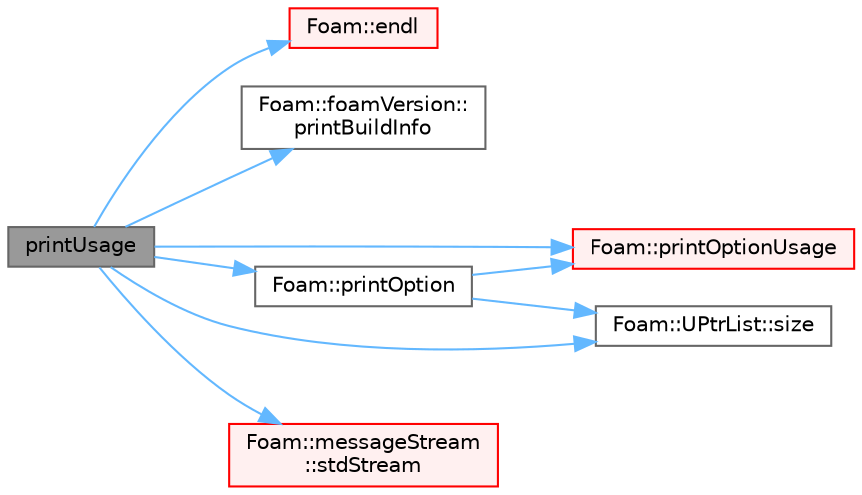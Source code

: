 digraph "printUsage"
{
 // LATEX_PDF_SIZE
  bgcolor="transparent";
  edge [fontname=Helvetica,fontsize=10,labelfontname=Helvetica,labelfontsize=10];
  node [fontname=Helvetica,fontsize=10,shape=box,height=0.2,width=0.4];
  rankdir="LR";
  Node1 [id="Node000001",label="printUsage",height=0.2,width=0.4,color="gray40", fillcolor="grey60", style="filled", fontcolor="black",tooltip=" "];
  Node1 -> Node2 [id="edge1_Node000001_Node000002",color="steelblue1",style="solid",tooltip=" "];
  Node2 [id="Node000002",label="Foam::endl",height=0.2,width=0.4,color="red", fillcolor="#FFF0F0", style="filled",URL="$namespaceFoam.html#a7d5eca45a323264dc5fe811500ebda47",tooltip=" "];
  Node1 -> Node6 [id="edge2_Node000001_Node000006",color="steelblue1",style="solid",tooltip=" "];
  Node6 [id="Node000006",label="Foam::foamVersion::\lprintBuildInfo",height=0.2,width=0.4,color="grey40", fillcolor="white", style="filled",URL="$namespaceFoam_1_1foamVersion.html#ae608df5f62ca1e7213e3be9332cae103",tooltip=" "];
  Node1 -> Node7 [id="edge3_Node000001_Node000007",color="steelblue1",style="solid",tooltip=" "];
  Node7 [id="Node000007",label="Foam::printOption",height=0.2,width=0.4,color="grey40", fillcolor="white", style="filled",URL="$namespaceFoam.html#a185a544b7df2ce192457cfd7b789fc33",tooltip=" "];
  Node7 -> Node8 [id="edge4_Node000007_Node000008",color="steelblue1",style="solid",tooltip=" "];
  Node8 [id="Node000008",label="Foam::printOptionUsage",height=0.2,width=0.4,color="red", fillcolor="#FFF0F0", style="filled",URL="$namespaceFoam.html#a7b7544ee3f5a300540459d5f85b5fe70",tooltip=" "];
  Node7 -> Node13 [id="edge5_Node000007_Node000013",color="steelblue1",style="solid",tooltip=" "];
  Node13 [id="Node000013",label="Foam::UPtrList::size",height=0.2,width=0.4,color="grey40", fillcolor="white", style="filled",URL="$classFoam_1_1UPtrList.html#a95603446b248fe1ecf5dc59bcc2eaff0",tooltip=" "];
  Node1 -> Node8 [id="edge6_Node000001_Node000008",color="steelblue1",style="solid",tooltip=" "];
  Node1 -> Node13 [id="edge7_Node000001_Node000013",color="steelblue1",style="solid",tooltip=" "];
  Node1 -> Node14 [id="edge8_Node000001_Node000014",color="steelblue1",style="solid",tooltip=" "];
  Node14 [id="Node000014",label="Foam::messageStream\l::stdStream",height=0.2,width=0.4,color="red", fillcolor="#FFF0F0", style="filled",URL="$classFoam_1_1messageStream.html#a508c1eb7ca76b7845a2c46561d2325d3",tooltip=" "];
}
